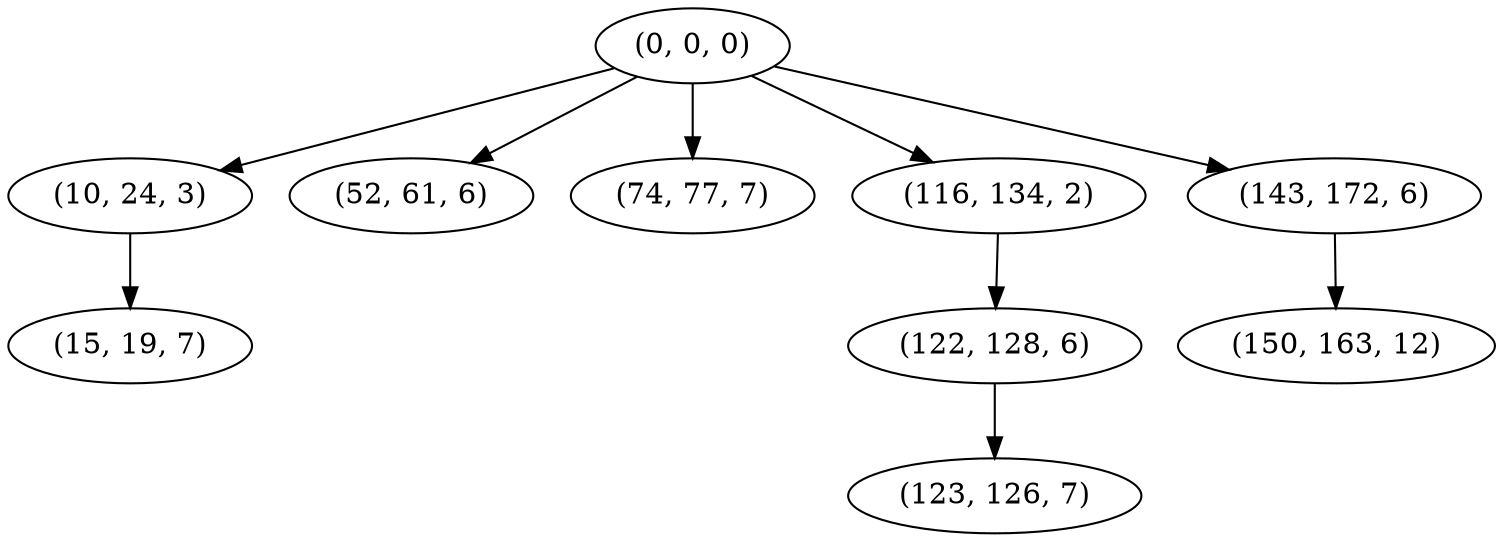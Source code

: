 digraph tree {
    "(0, 0, 0)";
    "(10, 24, 3)";
    "(15, 19, 7)";
    "(52, 61, 6)";
    "(74, 77, 7)";
    "(116, 134, 2)";
    "(122, 128, 6)";
    "(123, 126, 7)";
    "(143, 172, 6)";
    "(150, 163, 12)";
    "(0, 0, 0)" -> "(10, 24, 3)";
    "(0, 0, 0)" -> "(52, 61, 6)";
    "(0, 0, 0)" -> "(74, 77, 7)";
    "(0, 0, 0)" -> "(116, 134, 2)";
    "(0, 0, 0)" -> "(143, 172, 6)";
    "(10, 24, 3)" -> "(15, 19, 7)";
    "(116, 134, 2)" -> "(122, 128, 6)";
    "(122, 128, 6)" -> "(123, 126, 7)";
    "(143, 172, 6)" -> "(150, 163, 12)";
}
